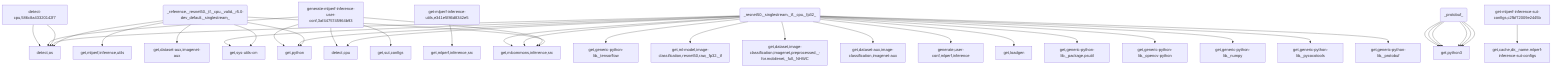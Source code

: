 graph TD
    app-mlperf-inference,d775cac873ee4231_(_reference,_resnet50,_tf,_cpu,_valid,_r5.0-dev_default,_singlestream_) --> detect,os
    app-mlperf-inference,d775cac873ee4231_(_reference,_resnet50,_tf,_cpu,_valid,_r5.0-dev_default,_singlestream_) --> get,sys-utils-cm
    app-mlperf-inference,d775cac873ee4231_(_reference,_resnet50,_tf,_cpu,_valid,_r5.0-dev_default,_singlestream_) --> get,python
    app-mlperf-inference,d775cac873ee4231_(_reference,_resnet50,_tf,_cpu,_valid,_r5.0-dev_default,_singlestream_) --> get,mlcommons,inference,src
    get-mlperf-inference-utils,e341e5f86d8342e5 --> get,mlperf,inference,src
    app-mlperf-inference,d775cac873ee4231_(_reference,_resnet50,_tf,_cpu,_valid,_r5.0-dev_default,_singlestream_) --> get,mlperf,inference,utils
    app-mlperf-inference,d775cac873ee4231_(_reference,_resnet50,_tf,_cpu,_valid,_r5.0-dev_default,_singlestream_) --> get,dataset-aux,imagenet-aux
    app-mlperf-inference-mlcommons-python,ff149e9781fc4b65_(_resnet50,_singlestream,_tf,_cpu,_fp32_) --> detect,os
    detect-cpu,586c8a43320142f7 --> detect,os
    app-mlperf-inference-mlcommons-python,ff149e9781fc4b65_(_resnet50,_singlestream,_tf,_cpu,_fp32_) --> detect,cpu
    app-mlperf-inference-mlcommons-python,ff149e9781fc4b65_(_resnet50,_singlestream,_tf,_cpu,_fp32_) --> get,sys-utils-cm
    app-mlperf-inference-mlcommons-python,ff149e9781fc4b65_(_resnet50,_singlestream,_tf,_cpu,_fp32_) --> get,python
    get-generic-python-lib,94b62a682bc44791_(_tensorflow_) --> get,python3
    app-mlperf-inference-mlcommons-python,ff149e9781fc4b65_(_resnet50,_singlestream,_tf,_cpu,_fp32_) --> get,generic-python-lib,_tensorflow
    app-mlperf-inference-mlcommons-python,ff149e9781fc4b65_(_resnet50,_singlestream,_tf,_cpu,_fp32_) --> get,ml-model,image-classification,resnet50,raw,_fp32,_tf
    app-mlperf-inference-mlcommons-python,ff149e9781fc4b65_(_resnet50,_singlestream,_tf,_cpu,_fp32_) --> get,dataset,image-classification,imagenet,preprocessed,_-for.mobilenet,_full,_NHWC
    app-mlperf-inference-mlcommons-python,ff149e9781fc4b65_(_resnet50,_singlestream,_tf,_cpu,_fp32_) --> get,dataset-aux,image-classification,imagenet-aux
    generate-mlperf-inference-user-conf,3af4475745964b93 --> detect,os
    detect-cpu,586c8a43320142f7 --> detect,os
    generate-mlperf-inference-user-conf,3af4475745964b93 --> detect,cpu
    generate-mlperf-inference-user-conf,3af4475745964b93 --> get,python
    generate-mlperf-inference-user-conf,3af4475745964b93 --> get,mlcommons,inference,src
    get-mlperf-inference-sut-configs,c2fbf72009e2445b --> get,cache,dir,_name.mlperf-inference-sut-configs
    generate-mlperf-inference-user-conf,3af4475745964b93 --> get,sut,configs
    app-mlperf-inference-mlcommons-python,ff149e9781fc4b65_(_resnet50,_singlestream,_tf,_cpu,_fp32_) --> generate,user-conf,mlperf,inference
    app-mlperf-inference-mlcommons-python,ff149e9781fc4b65_(_resnet50,_singlestream,_tf,_cpu,_fp32_) --> get,loadgen
    app-mlperf-inference-mlcommons-python,ff149e9781fc4b65_(_resnet50,_singlestream,_tf,_cpu,_fp32_) --> get,mlcommons,inference,src
    app-mlperf-inference-mlcommons-python,ff149e9781fc4b65_(_resnet50,_singlestream,_tf,_cpu,_fp32_) --> get,mlcommons,inference,src
    get-generic-python-lib,94b62a682bc44791_(_package.psutil_) --> get,python3
    app-mlperf-inference-mlcommons-python,ff149e9781fc4b65_(_resnet50,_singlestream,_tf,_cpu,_fp32_) --> get,generic-python-lib,_package.psutil
    get-generic-python-lib,94b62a682bc44791_(_opencv-python_) --> get,python3
    app-mlperf-inference-mlcommons-python,ff149e9781fc4b65_(_resnet50,_singlestream,_tf,_cpu,_fp32_) --> get,generic-python-lib,_opencv-python
    get-generic-python-lib,94b62a682bc44791_(_numpy_) --> get,python3
    app-mlperf-inference-mlcommons-python,ff149e9781fc4b65_(_resnet50,_singlestream,_tf,_cpu,_fp32_) --> get,generic-python-lib,_numpy
    get-generic-python-lib,94b62a682bc44791_(_pycocotools_) --> get,python3
    app-mlperf-inference-mlcommons-python,ff149e9781fc4b65_(_resnet50,_singlestream,_tf,_cpu,_fp32_) --> get,generic-python-lib,_pycocotools
    get-generic-python-lib,94b62a682bc44791_(_protobuf_) --> get,python3
    app-mlperf-inference-mlcommons-python,ff149e9781fc4b65_(_resnet50,_singlestream,_tf,_cpu,_fp32_) --> get,generic-python-lib,_protobuf